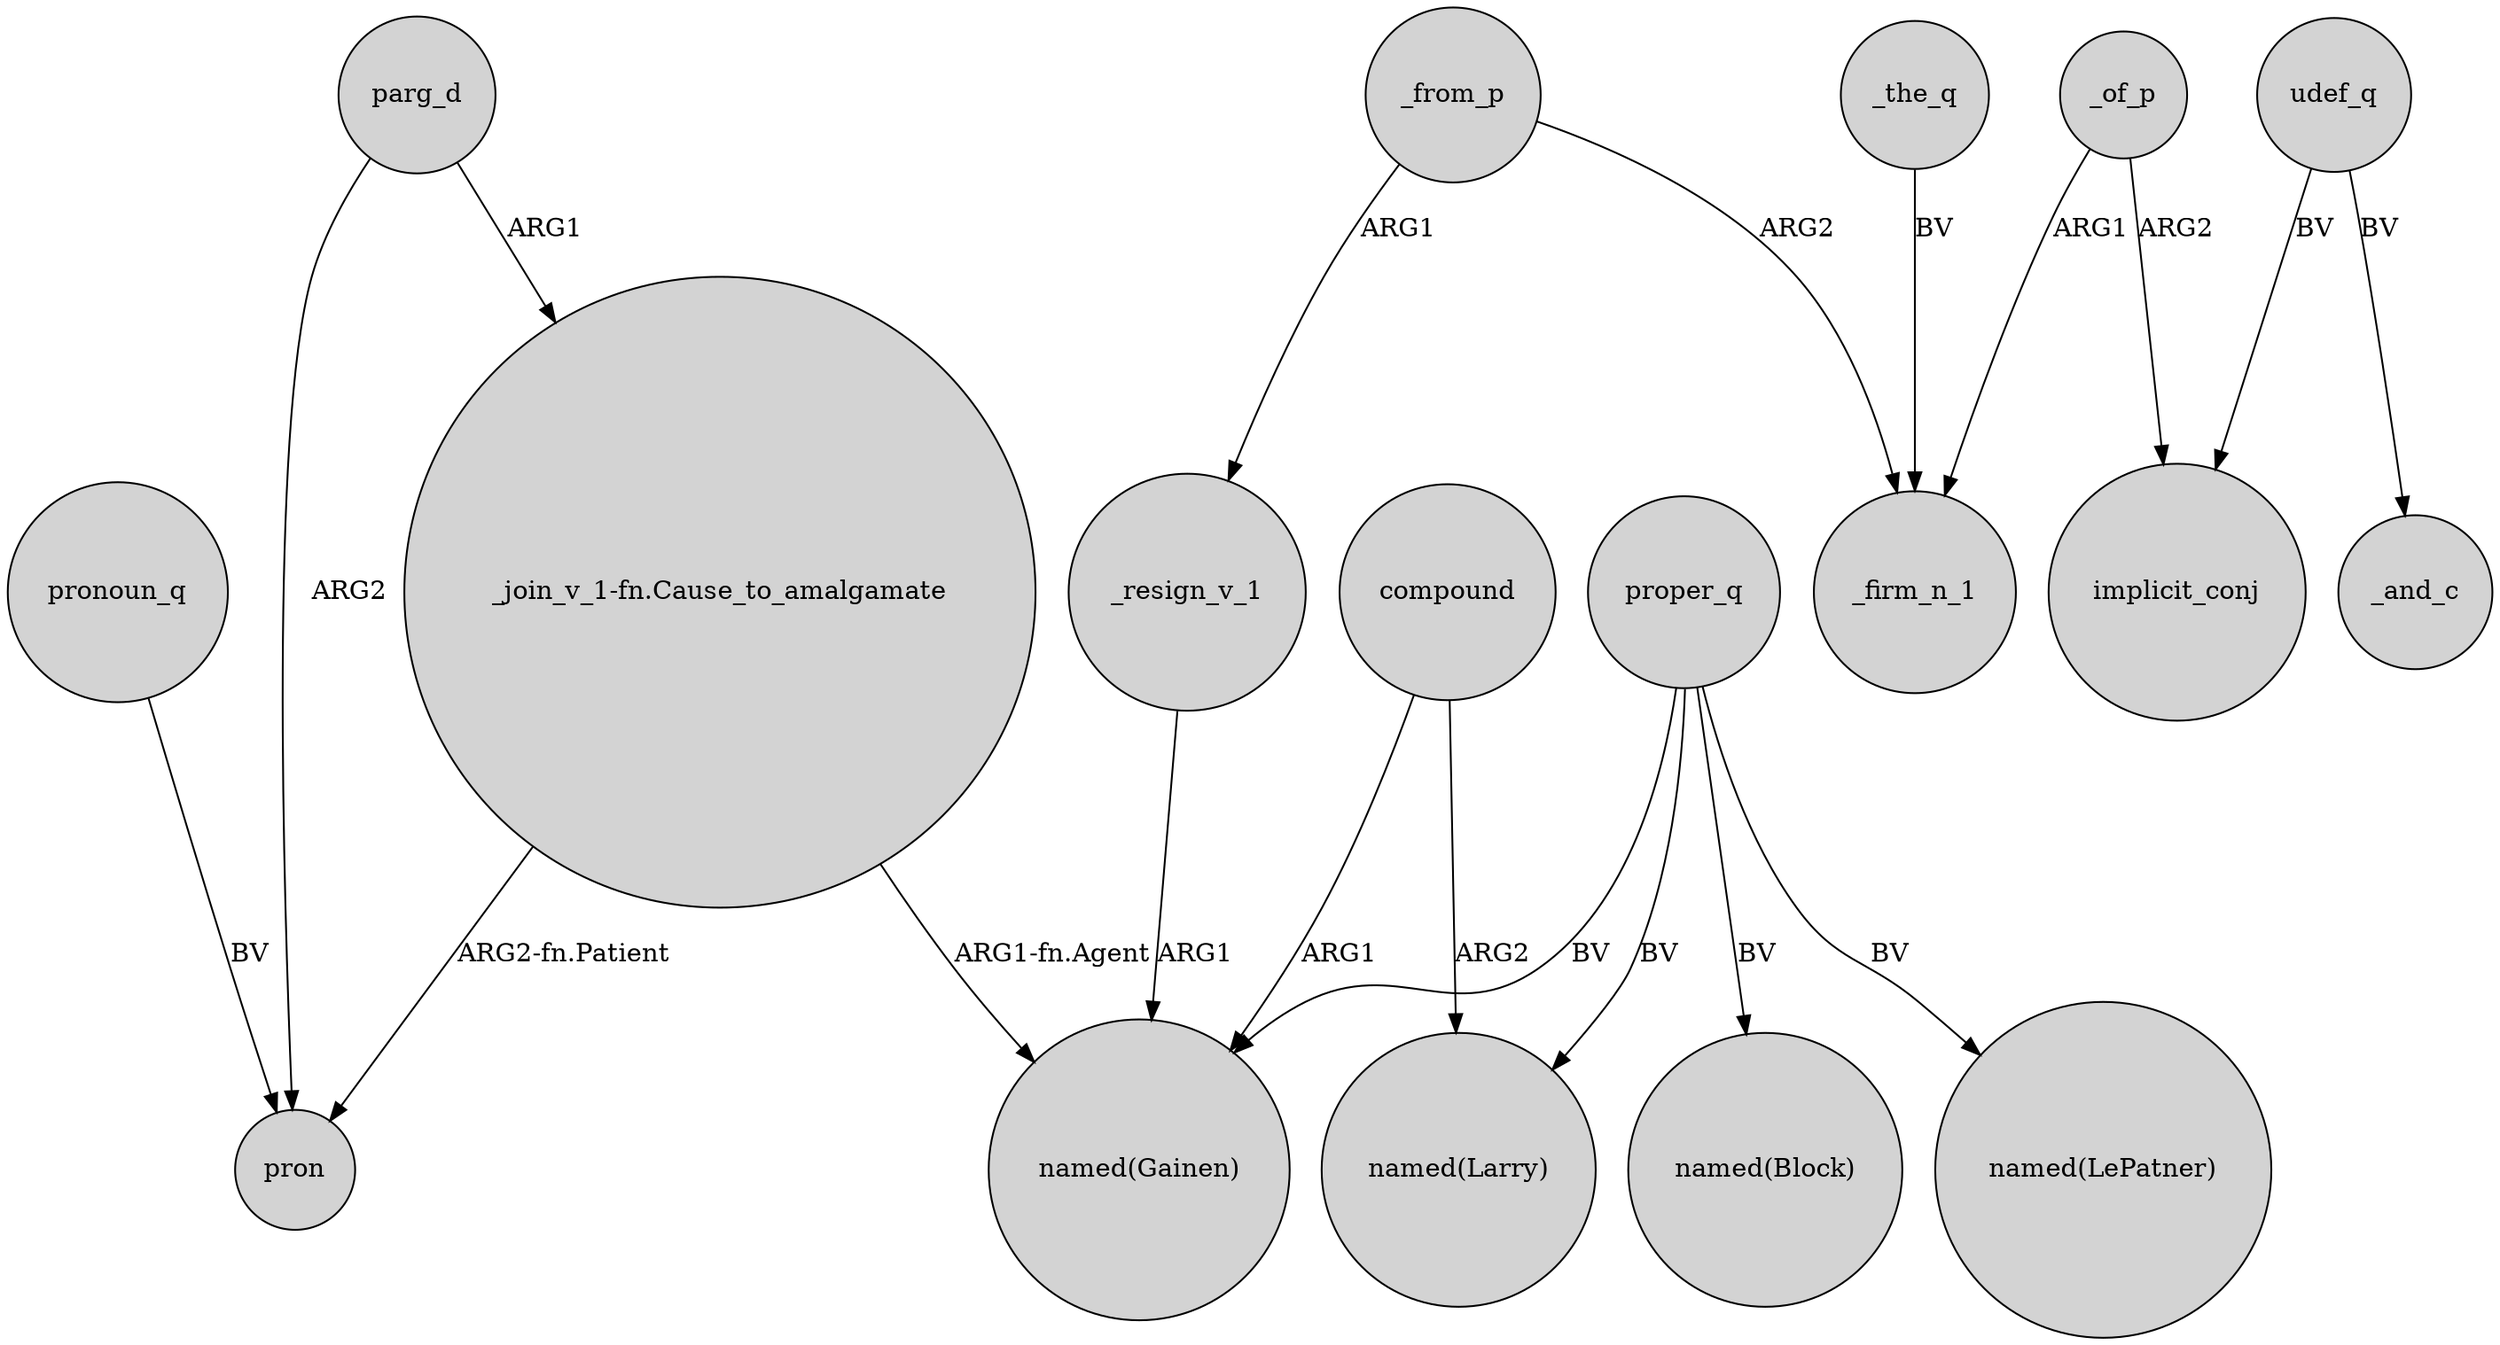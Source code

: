 digraph {
	node [shape=circle style=filled]
	proper_q -> "named(Gainen)" [label=BV]
	"_join_v_1-fn.Cause_to_amalgamate" -> pron [label="ARG2-fn.Patient"]
	parg_d -> "_join_v_1-fn.Cause_to_amalgamate" [label=ARG1]
	_of_p -> _firm_n_1 [label=ARG1]
	compound -> "named(Gainen)" [label=ARG1]
	udef_q -> implicit_conj [label=BV]
	parg_d -> pron [label=ARG2]
	proper_q -> "named(Larry)" [label=BV]
	pronoun_q -> pron [label=BV]
	_resign_v_1 -> "named(Gainen)" [label=ARG1]
	_from_p -> _resign_v_1 [label=ARG1]
	proper_q -> "named(LePatner)" [label=BV]
	_the_q -> _firm_n_1 [label=BV]
	_of_p -> implicit_conj [label=ARG2]
	proper_q -> "named(Block)" [label=BV]
	compound -> "named(Larry)" [label=ARG2]
	udef_q -> _and_c [label=BV]
	"_join_v_1-fn.Cause_to_amalgamate" -> "named(Gainen)" [label="ARG1-fn.Agent"]
	_from_p -> _firm_n_1 [label=ARG2]
}
